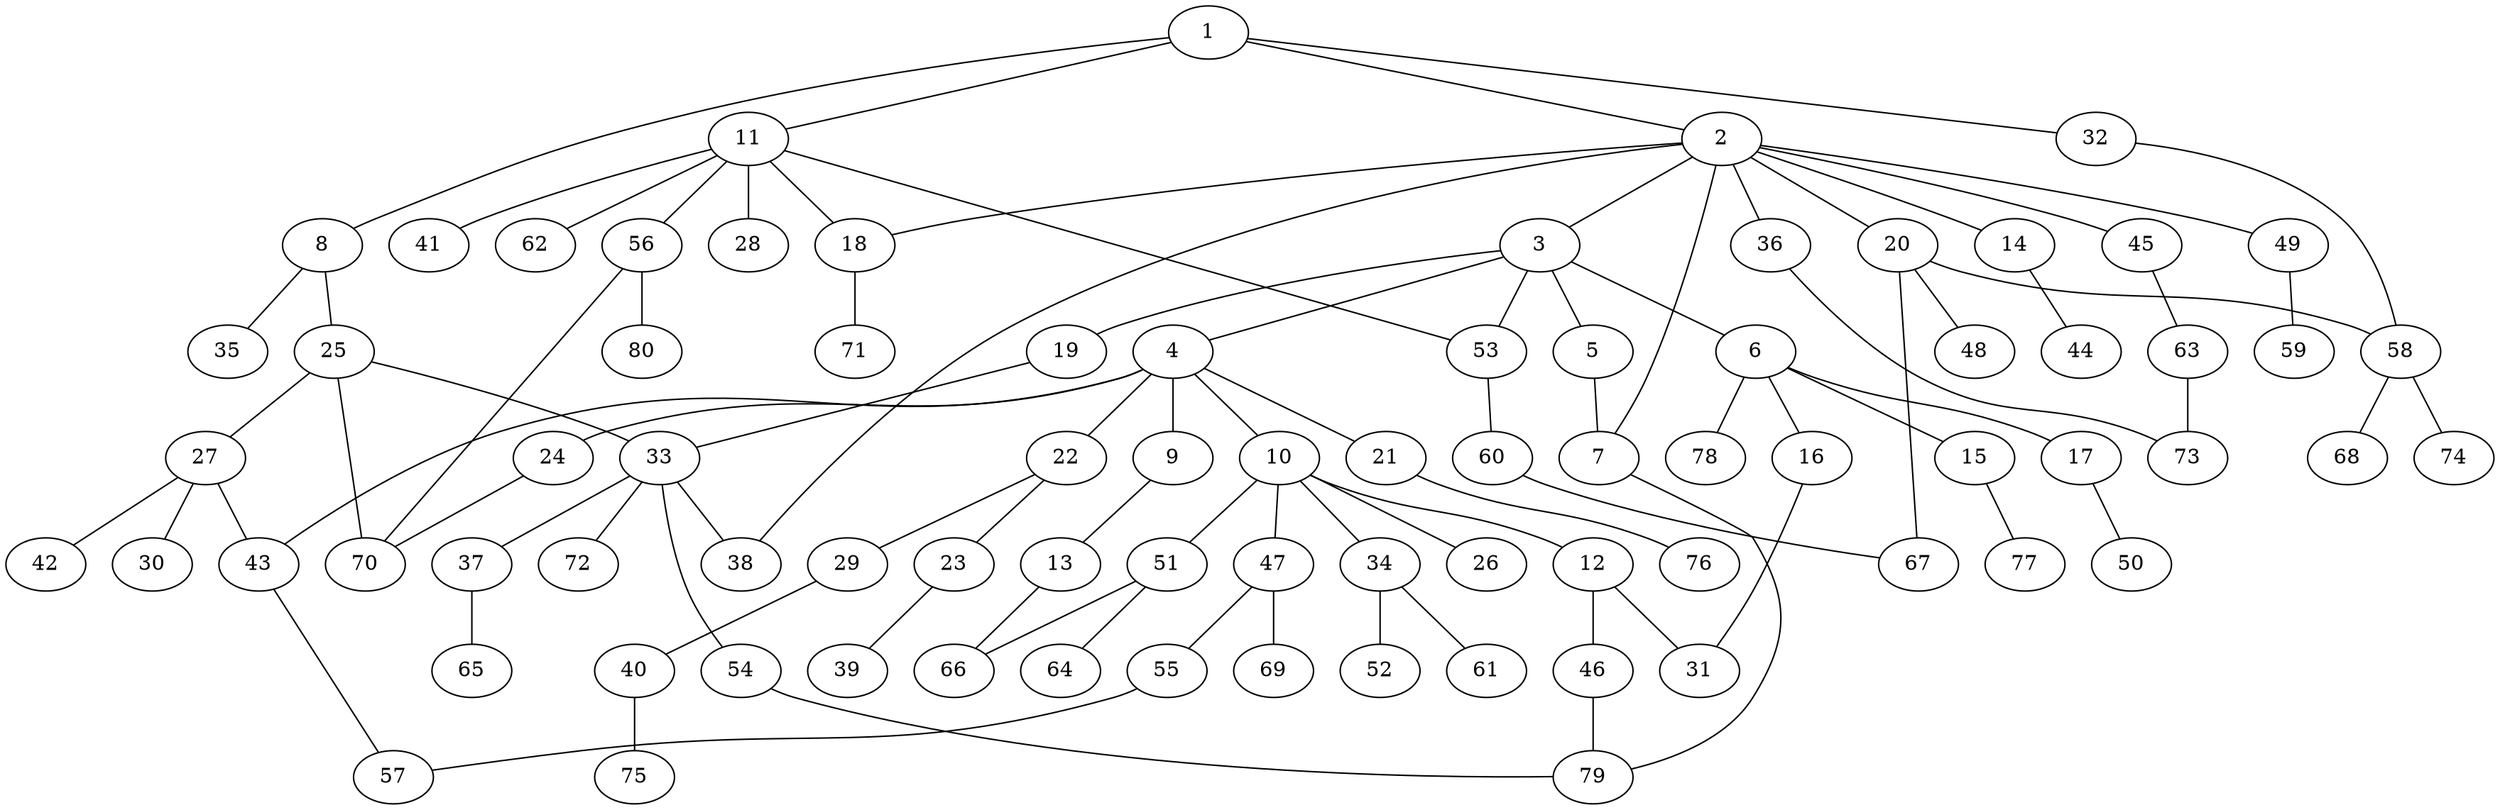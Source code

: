 graph graphname {1--2
1--8
1--11
1--32
2--3
2--7
2--14
2--18
2--20
2--36
2--38
2--45
2--49
3--4
3--5
3--6
3--19
3--53
4--9
4--10
4--21
4--22
4--24
4--43
5--7
6--15
6--16
6--17
6--78
7--79
8--25
8--35
9--13
10--12
10--26
10--34
10--47
10--51
11--18
11--28
11--41
11--53
11--56
11--62
12--31
12--46
13--66
14--44
15--77
16--31
17--50
18--71
19--33
20--48
20--58
20--67
21--76
22--23
22--29
23--39
24--70
25--27
25--33
25--70
27--30
27--42
27--43
29--40
32--58
33--37
33--38
33--54
33--72
34--52
34--61
36--73
37--65
40--75
43--57
45--63
46--79
47--55
47--69
49--59
51--64
51--66
53--60
54--79
55--57
56--70
56--80
58--68
58--74
60--67
63--73
}